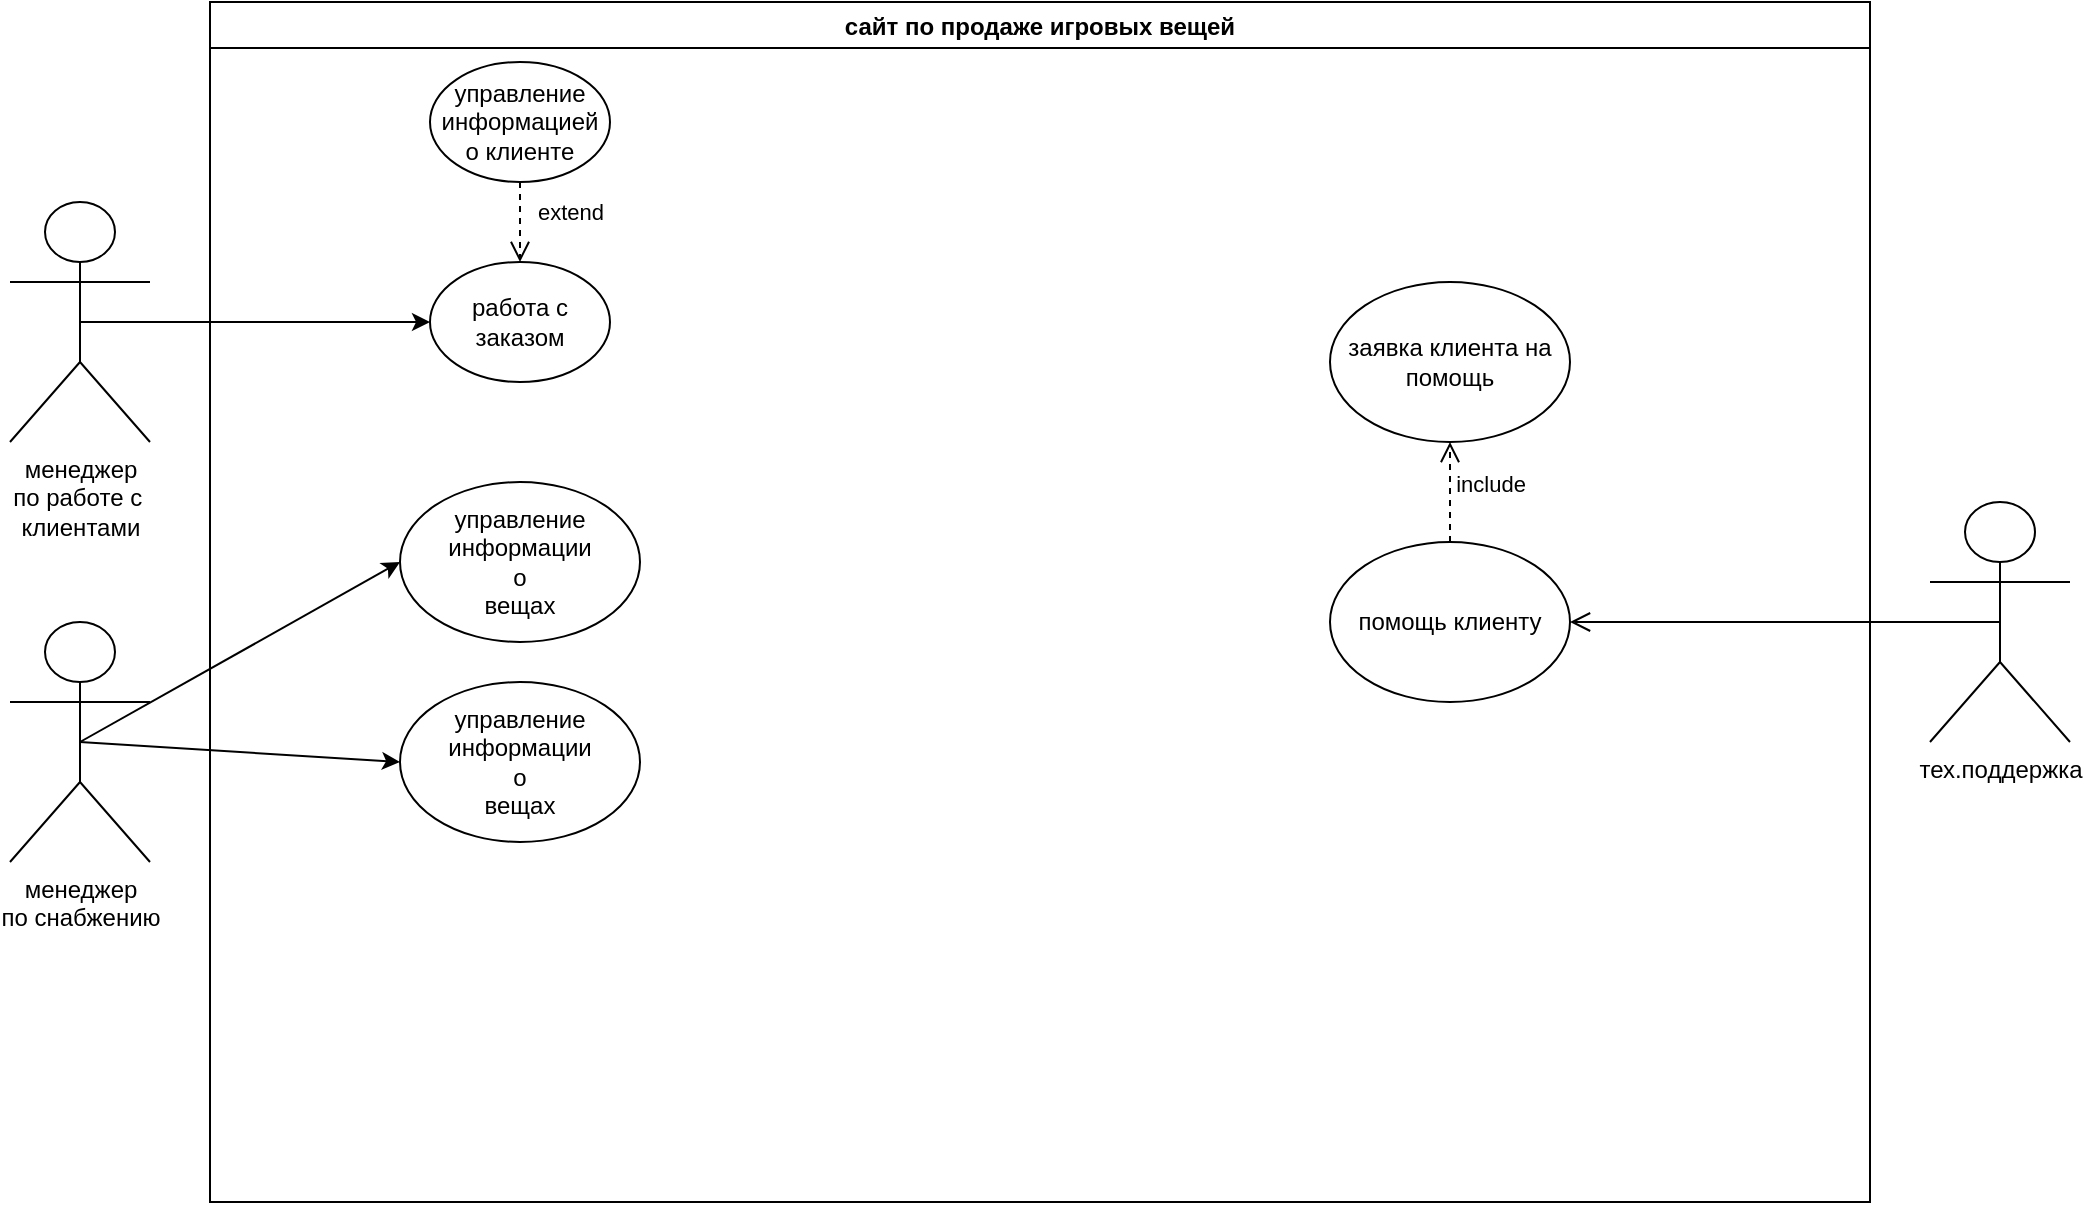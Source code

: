 <mxfile version="20.7.4" type="device"><diagram id="gySIfGpghcig5nn4Qrcx" name="Страница 1"><mxGraphModel dx="1587" dy="2063" grid="1" gridSize="10" guides="1" tooltips="1" connect="1" arrows="1" fold="1" page="1" pageScale="1" pageWidth="827" pageHeight="1169" math="0" shadow="0"><root><mxCell id="0"/><mxCell id="1" parent="0"/><mxCell id="GWl7pfEAo-UagI7e-YwG-1" value="сайт по продаже игровых вещей" style="swimlane;" vertex="1" parent="1"><mxGeometry x="320" y="-10" width="830" height="600" as="geometry"/></mxCell><mxCell id="GWl7pfEAo-UagI7e-YwG-2" value="работа с заказом" style="ellipse;whiteSpace=wrap;html=1;" vertex="1" parent="GWl7pfEAo-UagI7e-YwG-1"><mxGeometry x="110" y="130" width="90" height="60" as="geometry"/></mxCell><mxCell id="GWl7pfEAo-UagI7e-YwG-3" value="управление&lt;br&gt;информацией&lt;br&gt;о клиенте" style="ellipse;whiteSpace=wrap;html=1;" vertex="1" parent="GWl7pfEAo-UagI7e-YwG-1"><mxGeometry x="110" y="30" width="90" height="60" as="geometry"/></mxCell><mxCell id="GWl7pfEAo-UagI7e-YwG-4" value="extend" style="html=1;verticalAlign=bottom;endArrow=open;dashed=1;endSize=8;rounded=0;entryX=0.5;entryY=0;entryDx=0;entryDy=0;exitX=0.5;exitY=1;exitDx=0;exitDy=0;" edge="1" parent="GWl7pfEAo-UagI7e-YwG-1" source="GWl7pfEAo-UagI7e-YwG-3" target="GWl7pfEAo-UagI7e-YwG-2"><mxGeometry x="0.2" y="25" relative="1" as="geometry"><mxPoint x="207" y="117" as="sourcePoint"/><mxPoint x="127" y="117" as="targetPoint"/><mxPoint as="offset"/></mxGeometry></mxCell><mxCell id="GWl7pfEAo-UagI7e-YwG-5" value="управление информации&lt;br&gt;о&lt;br&gt;вещах" style="ellipse;whiteSpace=wrap;html=1;" vertex="1" parent="GWl7pfEAo-UagI7e-YwG-1"><mxGeometry x="95" y="240" width="120" height="80" as="geometry"/></mxCell><mxCell id="GWl7pfEAo-UagI7e-YwG-6" value="управление информации&lt;br&gt;о&lt;br&gt;вещах" style="ellipse;whiteSpace=wrap;html=1;" vertex="1" parent="GWl7pfEAo-UagI7e-YwG-1"><mxGeometry x="95" y="340" width="120" height="80" as="geometry"/></mxCell><mxCell id="GWl7pfEAo-UagI7e-YwG-9" value="помощь клиенту" style="ellipse;whiteSpace=wrap;html=1;" vertex="1" parent="GWl7pfEAo-UagI7e-YwG-1"><mxGeometry x="560" y="270" width="120" height="80" as="geometry"/></mxCell><mxCell id="GWl7pfEAo-UagI7e-YwG-10" value="заявка клиента на помощь" style="ellipse;whiteSpace=wrap;html=1;" vertex="1" parent="GWl7pfEAo-UagI7e-YwG-1"><mxGeometry x="560" y="140" width="120" height="80" as="geometry"/></mxCell><mxCell id="GWl7pfEAo-UagI7e-YwG-11" value="include" style="html=1;verticalAlign=bottom;endArrow=open;dashed=1;endSize=8;rounded=0;exitX=0.5;exitY=0;exitDx=0;exitDy=0;entryX=0.5;entryY=1;entryDx=0;entryDy=0;" edge="1" parent="GWl7pfEAo-UagI7e-YwG-1" source="GWl7pfEAo-UagI7e-YwG-9" target="GWl7pfEAo-UagI7e-YwG-10"><mxGeometry x="-0.2" y="-20" relative="1" as="geometry"><mxPoint x="670" y="350" as="sourcePoint"/><mxPoint x="590" y="350" as="targetPoint"/><mxPoint as="offset"/></mxGeometry></mxCell><mxCell id="GWl7pfEAo-UagI7e-YwG-12" value="менеджер&lt;br&gt;по работе с&amp;nbsp;&lt;br&gt;клиентами" style="shape=umlActor;verticalLabelPosition=bottom;verticalAlign=top;html=1;outlineConnect=0;" vertex="1" parent="1"><mxGeometry x="220" y="90" width="70" height="120" as="geometry"/></mxCell><mxCell id="GWl7pfEAo-UagI7e-YwG-16" value="менеджер&lt;br&gt;по снабжению" style="shape=umlActor;verticalLabelPosition=bottom;verticalAlign=top;html=1;outlineConnect=0;" vertex="1" parent="1"><mxGeometry x="220" y="300" width="70" height="120" as="geometry"/></mxCell><mxCell id="GWl7pfEAo-UagI7e-YwG-18" value="" style="endArrow=classic;html=1;rounded=0;exitX=0.5;exitY=0.5;exitDx=0;exitDy=0;exitPerimeter=0;entryX=0;entryY=0.5;entryDx=0;entryDy=0;" edge="1" parent="1" source="GWl7pfEAo-UagI7e-YwG-12" target="GWl7pfEAo-UagI7e-YwG-2"><mxGeometry width="50" height="50" relative="1" as="geometry"><mxPoint x="370" y="170" as="sourcePoint"/><mxPoint x="420" y="120" as="targetPoint"/></mxGeometry></mxCell><mxCell id="GWl7pfEAo-UagI7e-YwG-19" value="" style="endArrow=classic;html=1;rounded=0;exitX=0.5;exitY=0.5;exitDx=0;exitDy=0;exitPerimeter=0;entryX=0;entryY=0.5;entryDx=0;entryDy=0;" edge="1" parent="1" source="GWl7pfEAo-UagI7e-YwG-16" target="GWl7pfEAo-UagI7e-YwG-6"><mxGeometry width="50" height="50" relative="1" as="geometry"><mxPoint x="530" y="510" as="sourcePoint"/><mxPoint x="580" y="460" as="targetPoint"/></mxGeometry></mxCell><mxCell id="GWl7pfEAo-UagI7e-YwG-20" value="" style="endArrow=classic;html=1;rounded=0;exitX=0.5;exitY=0.5;exitDx=0;exitDy=0;exitPerimeter=0;entryX=0;entryY=0.5;entryDx=0;entryDy=0;" edge="1" parent="1" source="GWl7pfEAo-UagI7e-YwG-16" target="GWl7pfEAo-UagI7e-YwG-5"><mxGeometry width="50" height="50" relative="1" as="geometry"><mxPoint x="280" y="320" as="sourcePoint"/><mxPoint x="440" y="330" as="targetPoint"/></mxGeometry></mxCell><mxCell id="GWl7pfEAo-UagI7e-YwG-23" value="тех.поддержка" style="shape=umlActor;verticalLabelPosition=bottom;verticalAlign=top;html=1;outlineConnect=0;" vertex="1" parent="1"><mxGeometry x="1180" y="240" width="70" height="120" as="geometry"/></mxCell><mxCell id="GWl7pfEAo-UagI7e-YwG-26" value="" style="html=1;verticalAlign=bottom;endArrow=open;endSize=8;rounded=0;exitX=0.5;exitY=0.5;exitDx=0;exitDy=0;exitPerimeter=0;entryX=1;entryY=0.5;entryDx=0;entryDy=0;" edge="1" parent="1" source="GWl7pfEAo-UagI7e-YwG-23" target="GWl7pfEAo-UagI7e-YwG-9"><mxGeometry x="0.07" y="-10" relative="1" as="geometry"><mxPoint x="1110" y="390" as="sourcePoint"/><mxPoint x="1030" y="390" as="targetPoint"/><mxPoint as="offset"/></mxGeometry></mxCell></root></mxGraphModel></diagram></mxfile>